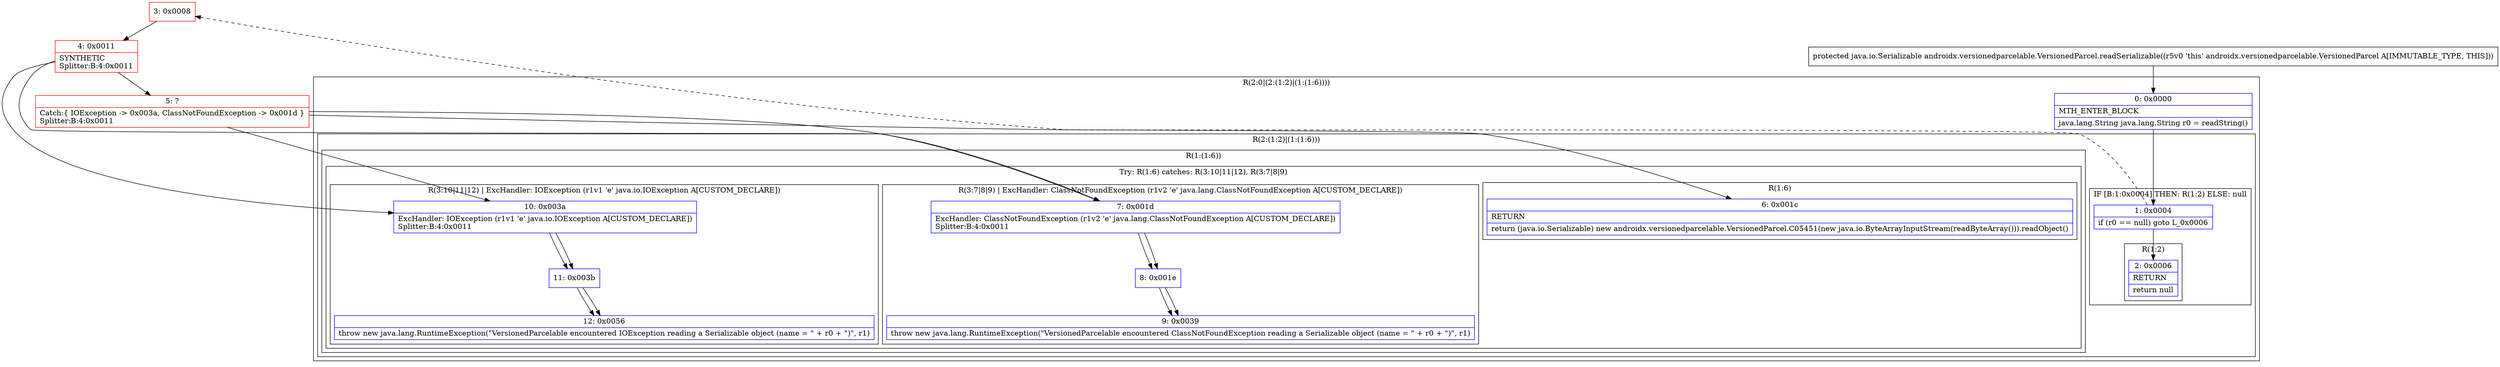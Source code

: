 digraph "CFG forandroidx.versionedparcelable.VersionedParcel.readSerializable()Ljava\/io\/Serializable;" {
subgraph cluster_Region_953492144 {
label = "R(2:0|(2:(1:2)|(1:(1:6))))";
node [shape=record,color=blue];
Node_0 [shape=record,label="{0\:\ 0x0000|MTH_ENTER_BLOCK\l|java.lang.String java.lang.String r0 = readString()\l}"];
subgraph cluster_Region_257665843 {
label = "R(2:(1:2)|(1:(1:6)))";
node [shape=record,color=blue];
subgraph cluster_IfRegion_603990924 {
label = "IF [B:1:0x0004] THEN: R(1:2) ELSE: null";
node [shape=record,color=blue];
Node_1 [shape=record,label="{1\:\ 0x0004|if (r0 == null) goto L_0x0006\l}"];
subgraph cluster_Region_711892758 {
label = "R(1:2)";
node [shape=record,color=blue];
Node_2 [shape=record,label="{2\:\ 0x0006|RETURN\l|return null\l}"];
}
}
subgraph cluster_Region_430044930 {
label = "R(1:(1:6))";
node [shape=record,color=blue];
subgraph cluster_TryCatchRegion_21656467 {
label = "Try: R(1:6) catches: R(3:10|11|12), R(3:7|8|9)";
node [shape=record,color=blue];
subgraph cluster_Region_1394229946 {
label = "R(1:6)";
node [shape=record,color=blue];
Node_6 [shape=record,label="{6\:\ 0x001c|RETURN\l|return (java.io.Serializable) new androidx.versionedparcelable.VersionedParcel.C05451(new java.io.ByteArrayInputStream(readByteArray())).readObject()\l}"];
}
subgraph cluster_Region_139082534 {
label = "R(3:10|11|12) | ExcHandler: IOException (r1v1 'e' java.io.IOException A[CUSTOM_DECLARE])\l";
node [shape=record,color=blue];
Node_10 [shape=record,label="{10\:\ 0x003a|ExcHandler: IOException (r1v1 'e' java.io.IOException A[CUSTOM_DECLARE])\lSplitter:B:4:0x0011\l}"];
Node_11 [shape=record,label="{11\:\ 0x003b}"];
Node_12 [shape=record,label="{12\:\ 0x0056|throw new java.lang.RuntimeException(\"VersionedParcelable encountered IOException reading a Serializable object (name = \" + r0 + \")\", r1)\l}"];
}
subgraph cluster_Region_294938982 {
label = "R(3:7|8|9) | ExcHandler: ClassNotFoundException (r1v2 'e' java.lang.ClassNotFoundException A[CUSTOM_DECLARE])\l";
node [shape=record,color=blue];
Node_7 [shape=record,label="{7\:\ 0x001d|ExcHandler: ClassNotFoundException (r1v2 'e' java.lang.ClassNotFoundException A[CUSTOM_DECLARE])\lSplitter:B:4:0x0011\l}"];
Node_8 [shape=record,label="{8\:\ 0x001e}"];
Node_9 [shape=record,label="{9\:\ 0x0039|throw new java.lang.RuntimeException(\"VersionedParcelable encountered ClassNotFoundException reading a Serializable object (name = \" + r0 + \")\", r1)\l}"];
}
}
}
}
}
subgraph cluster_Region_139082534 {
label = "R(3:10|11|12) | ExcHandler: IOException (r1v1 'e' java.io.IOException A[CUSTOM_DECLARE])\l";
node [shape=record,color=blue];
Node_10 [shape=record,label="{10\:\ 0x003a|ExcHandler: IOException (r1v1 'e' java.io.IOException A[CUSTOM_DECLARE])\lSplitter:B:4:0x0011\l}"];
Node_11 [shape=record,label="{11\:\ 0x003b}"];
Node_12 [shape=record,label="{12\:\ 0x0056|throw new java.lang.RuntimeException(\"VersionedParcelable encountered IOException reading a Serializable object (name = \" + r0 + \")\", r1)\l}"];
}
subgraph cluster_Region_294938982 {
label = "R(3:7|8|9) | ExcHandler: ClassNotFoundException (r1v2 'e' java.lang.ClassNotFoundException A[CUSTOM_DECLARE])\l";
node [shape=record,color=blue];
Node_7 [shape=record,label="{7\:\ 0x001d|ExcHandler: ClassNotFoundException (r1v2 'e' java.lang.ClassNotFoundException A[CUSTOM_DECLARE])\lSplitter:B:4:0x0011\l}"];
Node_8 [shape=record,label="{8\:\ 0x001e}"];
Node_9 [shape=record,label="{9\:\ 0x0039|throw new java.lang.RuntimeException(\"VersionedParcelable encountered ClassNotFoundException reading a Serializable object (name = \" + r0 + \")\", r1)\l}"];
}
Node_3 [shape=record,color=red,label="{3\:\ 0x0008}"];
Node_4 [shape=record,color=red,label="{4\:\ 0x0011|SYNTHETIC\lSplitter:B:4:0x0011\l}"];
Node_5 [shape=record,color=red,label="{5\:\ ?|Catch:\{ IOException \-\> 0x003a, ClassNotFoundException \-\> 0x001d \}\lSplitter:B:4:0x0011\l}"];
MethodNode[shape=record,label="{protected java.io.Serializable androidx.versionedparcelable.VersionedParcel.readSerializable((r5v0 'this' androidx.versionedparcelable.VersionedParcel A[IMMUTABLE_TYPE, THIS])) }"];
MethodNode -> Node_0;
Node_0 -> Node_1;
Node_1 -> Node_2;
Node_1 -> Node_3[style=dashed];
Node_10 -> Node_11;
Node_11 -> Node_12;
Node_7 -> Node_8;
Node_8 -> Node_9;
Node_10 -> Node_11;
Node_11 -> Node_12;
Node_7 -> Node_8;
Node_8 -> Node_9;
Node_3 -> Node_4;
Node_4 -> Node_5;
Node_4 -> Node_10;
Node_4 -> Node_7;
Node_5 -> Node_6;
Node_5 -> Node_10;
Node_5 -> Node_7;
}


